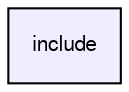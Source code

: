 digraph "include" {
  compound=true
  node [ fontsize="10", fontname="FreeSans"];
  edge [ labelfontsize="10", labelfontname="FreeSans"];
  dir_d44c64559bbebec7f509842c48db8b23 [shape=box, label="include", style="filled", fillcolor="#eeeeff", pencolor="black", URL="dir_d44c64559bbebec7f509842c48db8b23.html"];
}
